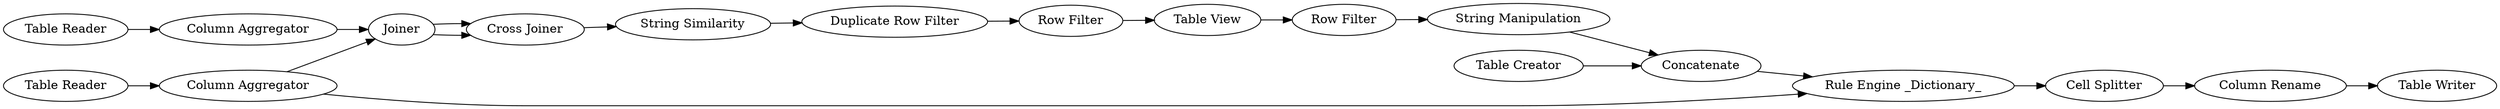 digraph {
	807 [label="Cross Joiner"]
	813 [label="Duplicate Row Filter"]
	1107 [label="String Similarity"]
	1109 [label="Table View"]
	1113 [label="Rule Engine _Dictionary_"]
	1116 [label="String Manipulation"]
	1122 [label="Cell Splitter"]
	1123 [label="Table Creator"]
	1124 [label=Concatenate]
	1126 [label="Row Filter"]
	1127 [label="Column Rename"]
	1134 [label="Table Writer"]
	1404 [label="Row Filter"]
	1405 [label=Joiner]
	1412 [label="Table Reader"]
	1413 [label="Table Reader"]
	1414 [label="Column Aggregator"]
	1415 [label="Column Aggregator"]
	807 -> 1107
	813 -> 1404
	1107 -> 813
	1109 -> 1126
	1113 -> 1122
	1116 -> 1124
	1122 -> 1127
	1123 -> 1124
	1124 -> 1113
	1126 -> 1116
	1127 -> 1134
	1404 -> 1109
	1405 -> 807
	1405 -> 807
	1412 -> 1415
	1413 -> 1414
	1414 -> 1405
	1414 -> 1113
	1415 -> 1405
	rankdir=LR
}
